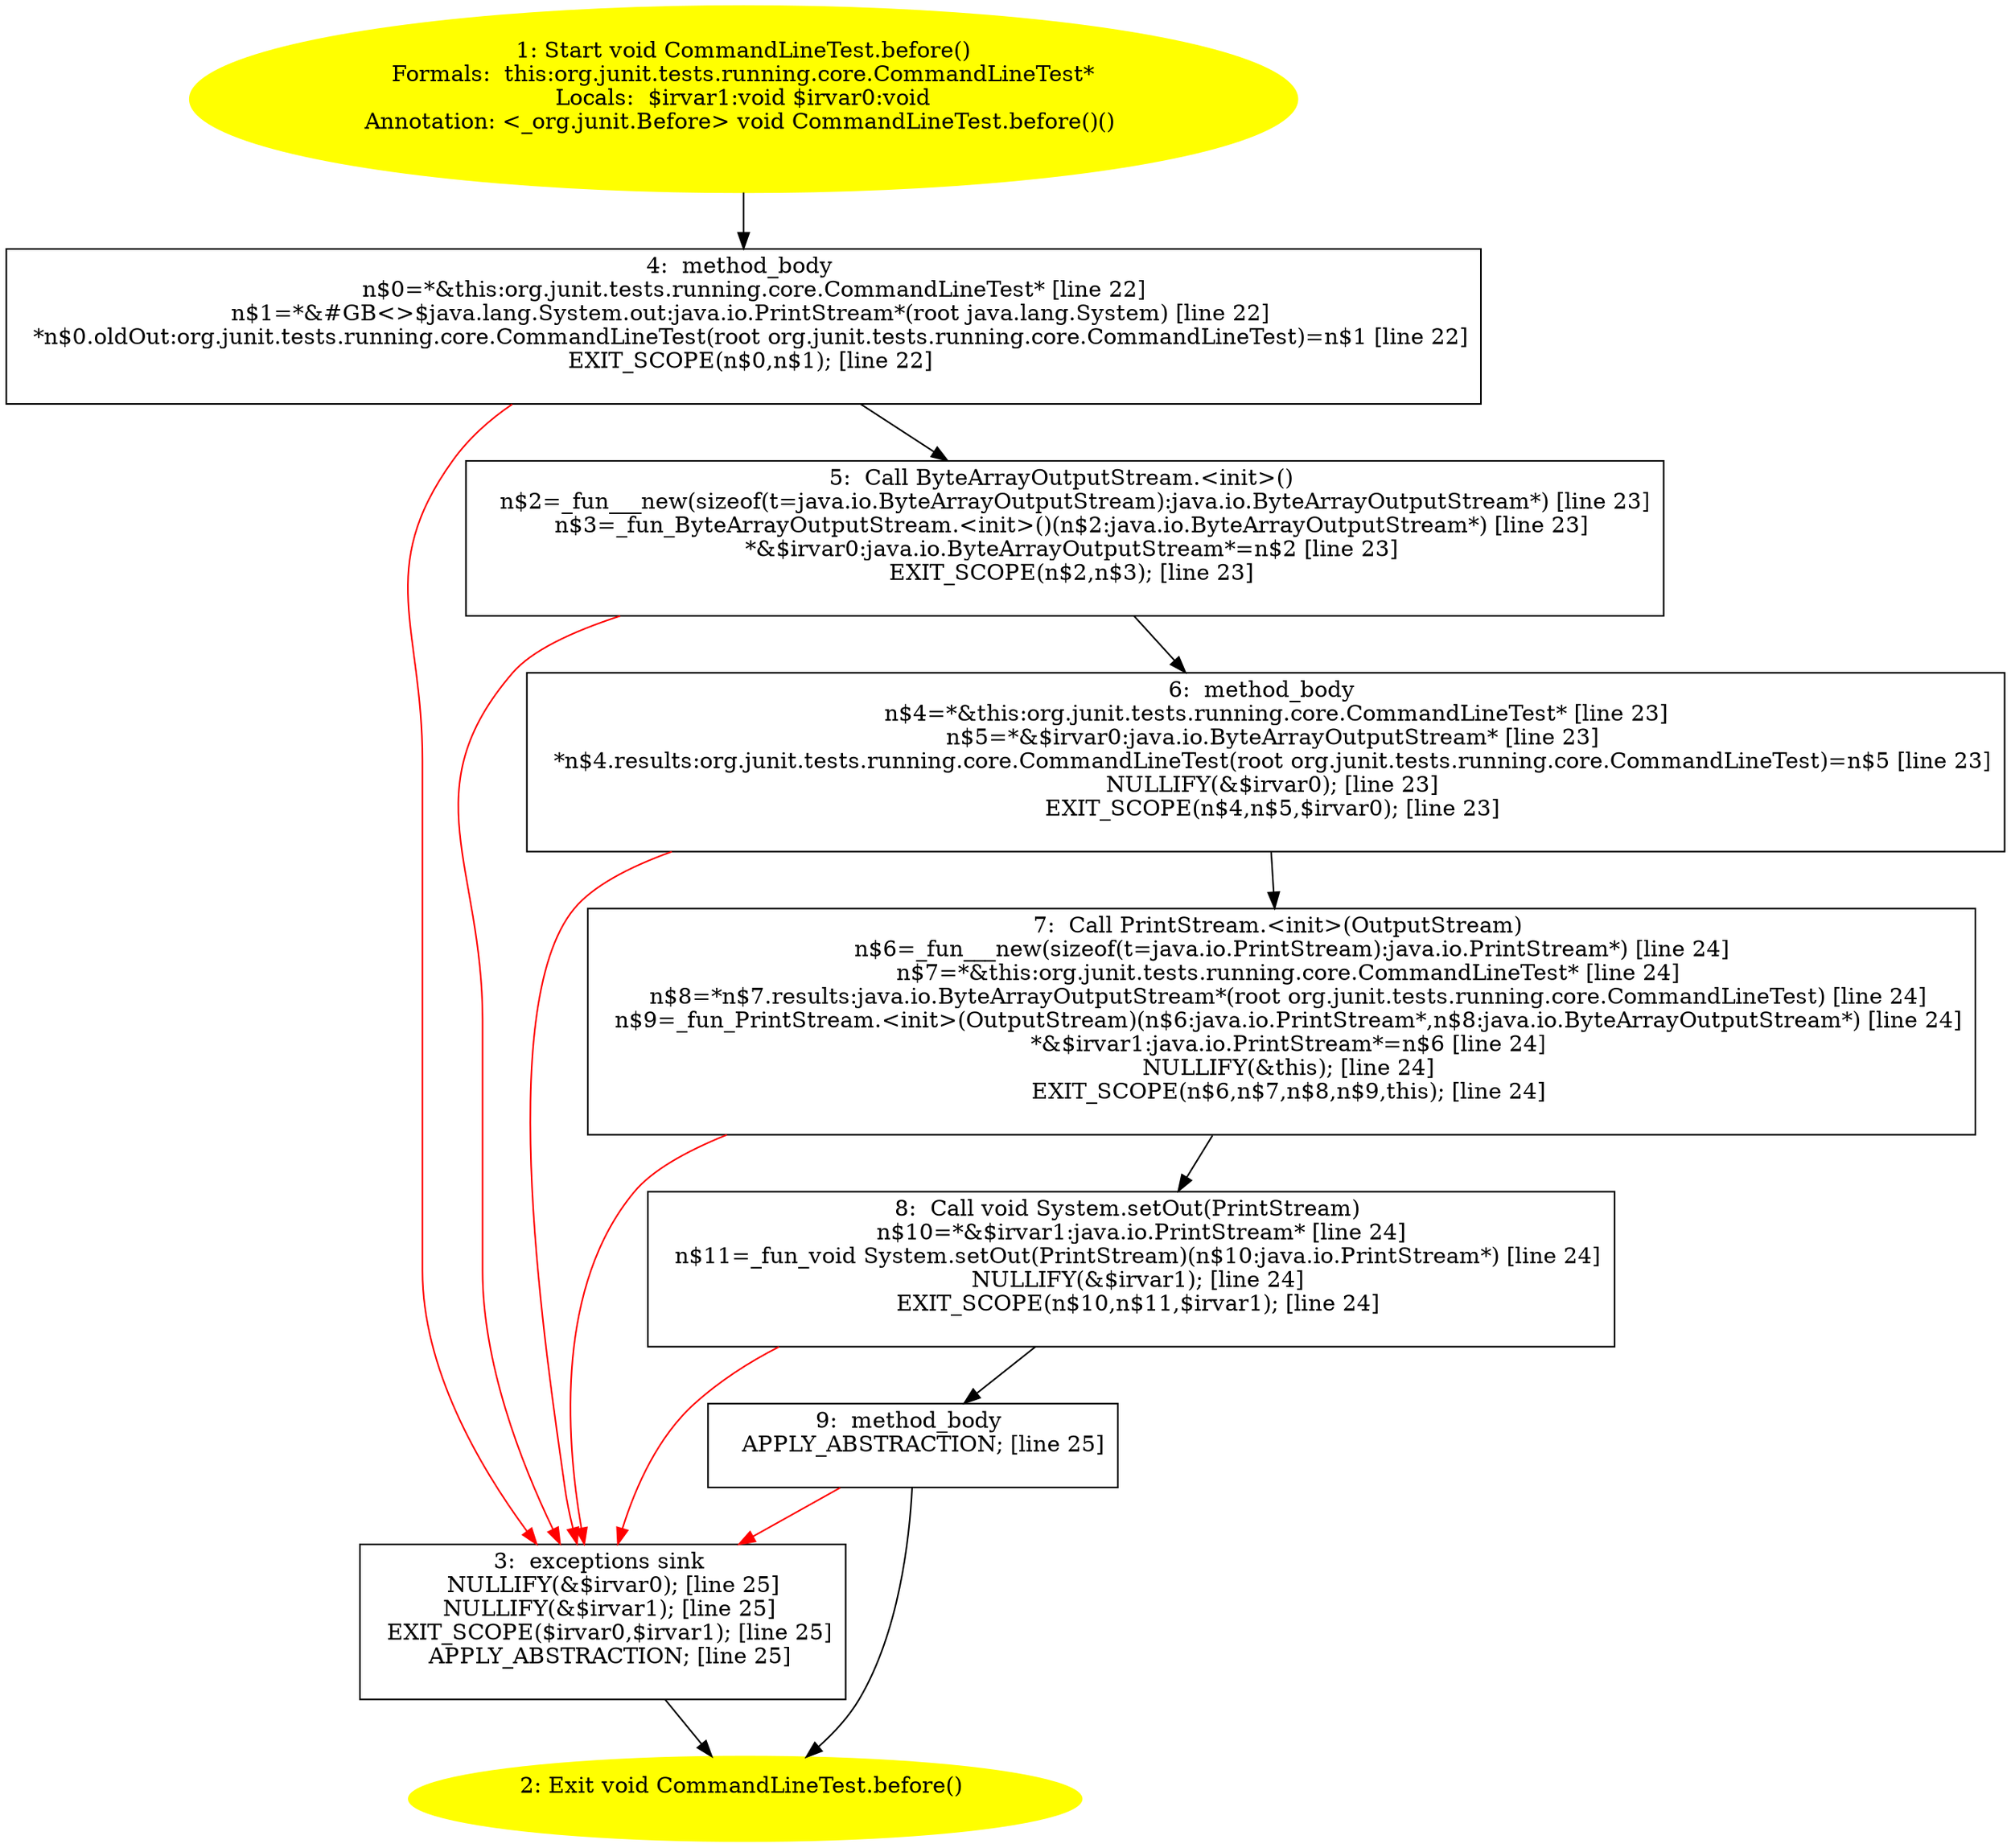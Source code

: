 /* @generated */
digraph cfg {
"org.junit.tests.running.core.CommandLineTest.before():void.485688bfcfd12784f621c52adf731469_1" [label="1: Start void CommandLineTest.before()\nFormals:  this:org.junit.tests.running.core.CommandLineTest*\nLocals:  $irvar1:void $irvar0:void\nAnnotation: <_org.junit.Before> void CommandLineTest.before()() \n  " color=yellow style=filled]
	

	 "org.junit.tests.running.core.CommandLineTest.before():void.485688bfcfd12784f621c52adf731469_1" -> "org.junit.tests.running.core.CommandLineTest.before():void.485688bfcfd12784f621c52adf731469_4" ;
"org.junit.tests.running.core.CommandLineTest.before():void.485688bfcfd12784f621c52adf731469_2" [label="2: Exit void CommandLineTest.before() \n  " color=yellow style=filled]
	

"org.junit.tests.running.core.CommandLineTest.before():void.485688bfcfd12784f621c52adf731469_3" [label="3:  exceptions sink \n   NULLIFY(&$irvar0); [line 25]\n  NULLIFY(&$irvar1); [line 25]\n  EXIT_SCOPE($irvar0,$irvar1); [line 25]\n  APPLY_ABSTRACTION; [line 25]\n " shape="box"]
	

	 "org.junit.tests.running.core.CommandLineTest.before():void.485688bfcfd12784f621c52adf731469_3" -> "org.junit.tests.running.core.CommandLineTest.before():void.485688bfcfd12784f621c52adf731469_2" ;
"org.junit.tests.running.core.CommandLineTest.before():void.485688bfcfd12784f621c52adf731469_4" [label="4:  method_body \n   n$0=*&this:org.junit.tests.running.core.CommandLineTest* [line 22]\n  n$1=*&#GB<>$java.lang.System.out:java.io.PrintStream*(root java.lang.System) [line 22]\n  *n$0.oldOut:org.junit.tests.running.core.CommandLineTest(root org.junit.tests.running.core.CommandLineTest)=n$1 [line 22]\n  EXIT_SCOPE(n$0,n$1); [line 22]\n " shape="box"]
	

	 "org.junit.tests.running.core.CommandLineTest.before():void.485688bfcfd12784f621c52adf731469_4" -> "org.junit.tests.running.core.CommandLineTest.before():void.485688bfcfd12784f621c52adf731469_5" ;
	 "org.junit.tests.running.core.CommandLineTest.before():void.485688bfcfd12784f621c52adf731469_4" -> "org.junit.tests.running.core.CommandLineTest.before():void.485688bfcfd12784f621c52adf731469_3" [color="red" ];
"org.junit.tests.running.core.CommandLineTest.before():void.485688bfcfd12784f621c52adf731469_5" [label="5:  Call ByteArrayOutputStream.<init>() \n   n$2=_fun___new(sizeof(t=java.io.ByteArrayOutputStream):java.io.ByteArrayOutputStream*) [line 23]\n  n$3=_fun_ByteArrayOutputStream.<init>()(n$2:java.io.ByteArrayOutputStream*) [line 23]\n  *&$irvar0:java.io.ByteArrayOutputStream*=n$2 [line 23]\n  EXIT_SCOPE(n$2,n$3); [line 23]\n " shape="box"]
	

	 "org.junit.tests.running.core.CommandLineTest.before():void.485688bfcfd12784f621c52adf731469_5" -> "org.junit.tests.running.core.CommandLineTest.before():void.485688bfcfd12784f621c52adf731469_6" ;
	 "org.junit.tests.running.core.CommandLineTest.before():void.485688bfcfd12784f621c52adf731469_5" -> "org.junit.tests.running.core.CommandLineTest.before():void.485688bfcfd12784f621c52adf731469_3" [color="red" ];
"org.junit.tests.running.core.CommandLineTest.before():void.485688bfcfd12784f621c52adf731469_6" [label="6:  method_body \n   n$4=*&this:org.junit.tests.running.core.CommandLineTest* [line 23]\n  n$5=*&$irvar0:java.io.ByteArrayOutputStream* [line 23]\n  *n$4.results:org.junit.tests.running.core.CommandLineTest(root org.junit.tests.running.core.CommandLineTest)=n$5 [line 23]\n  NULLIFY(&$irvar0); [line 23]\n  EXIT_SCOPE(n$4,n$5,$irvar0); [line 23]\n " shape="box"]
	

	 "org.junit.tests.running.core.CommandLineTest.before():void.485688bfcfd12784f621c52adf731469_6" -> "org.junit.tests.running.core.CommandLineTest.before():void.485688bfcfd12784f621c52adf731469_7" ;
	 "org.junit.tests.running.core.CommandLineTest.before():void.485688bfcfd12784f621c52adf731469_6" -> "org.junit.tests.running.core.CommandLineTest.before():void.485688bfcfd12784f621c52adf731469_3" [color="red" ];
"org.junit.tests.running.core.CommandLineTest.before():void.485688bfcfd12784f621c52adf731469_7" [label="7:  Call PrintStream.<init>(OutputStream) \n   n$6=_fun___new(sizeof(t=java.io.PrintStream):java.io.PrintStream*) [line 24]\n  n$7=*&this:org.junit.tests.running.core.CommandLineTest* [line 24]\n  n$8=*n$7.results:java.io.ByteArrayOutputStream*(root org.junit.tests.running.core.CommandLineTest) [line 24]\n  n$9=_fun_PrintStream.<init>(OutputStream)(n$6:java.io.PrintStream*,n$8:java.io.ByteArrayOutputStream*) [line 24]\n  *&$irvar1:java.io.PrintStream*=n$6 [line 24]\n  NULLIFY(&this); [line 24]\n  EXIT_SCOPE(n$6,n$7,n$8,n$9,this); [line 24]\n " shape="box"]
	

	 "org.junit.tests.running.core.CommandLineTest.before():void.485688bfcfd12784f621c52adf731469_7" -> "org.junit.tests.running.core.CommandLineTest.before():void.485688bfcfd12784f621c52adf731469_8" ;
	 "org.junit.tests.running.core.CommandLineTest.before():void.485688bfcfd12784f621c52adf731469_7" -> "org.junit.tests.running.core.CommandLineTest.before():void.485688bfcfd12784f621c52adf731469_3" [color="red" ];
"org.junit.tests.running.core.CommandLineTest.before():void.485688bfcfd12784f621c52adf731469_8" [label="8:  Call void System.setOut(PrintStream) \n   n$10=*&$irvar1:java.io.PrintStream* [line 24]\n  n$11=_fun_void System.setOut(PrintStream)(n$10:java.io.PrintStream*) [line 24]\n  NULLIFY(&$irvar1); [line 24]\n  EXIT_SCOPE(n$10,n$11,$irvar1); [line 24]\n " shape="box"]
	

	 "org.junit.tests.running.core.CommandLineTest.before():void.485688bfcfd12784f621c52adf731469_8" -> "org.junit.tests.running.core.CommandLineTest.before():void.485688bfcfd12784f621c52adf731469_9" ;
	 "org.junit.tests.running.core.CommandLineTest.before():void.485688bfcfd12784f621c52adf731469_8" -> "org.junit.tests.running.core.CommandLineTest.before():void.485688bfcfd12784f621c52adf731469_3" [color="red" ];
"org.junit.tests.running.core.CommandLineTest.before():void.485688bfcfd12784f621c52adf731469_9" [label="9:  method_body \n   APPLY_ABSTRACTION; [line 25]\n " shape="box"]
	

	 "org.junit.tests.running.core.CommandLineTest.before():void.485688bfcfd12784f621c52adf731469_9" -> "org.junit.tests.running.core.CommandLineTest.before():void.485688bfcfd12784f621c52adf731469_2" ;
	 "org.junit.tests.running.core.CommandLineTest.before():void.485688bfcfd12784f621c52adf731469_9" -> "org.junit.tests.running.core.CommandLineTest.before():void.485688bfcfd12784f621c52adf731469_3" [color="red" ];
}

